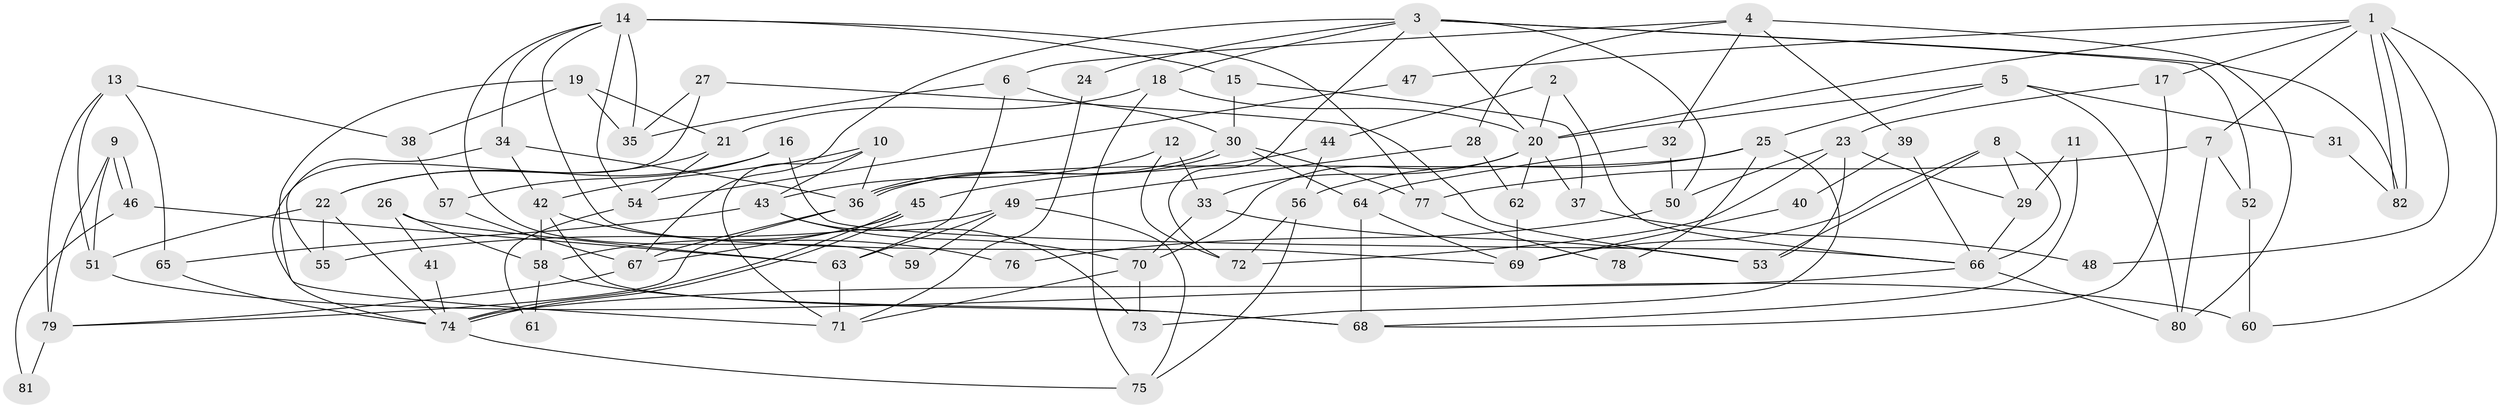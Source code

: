 // Generated by graph-tools (version 1.1) at 2025/14/03/09/25 04:14:59]
// undirected, 82 vertices, 164 edges
graph export_dot {
graph [start="1"]
  node [color=gray90,style=filled];
  1;
  2;
  3;
  4;
  5;
  6;
  7;
  8;
  9;
  10;
  11;
  12;
  13;
  14;
  15;
  16;
  17;
  18;
  19;
  20;
  21;
  22;
  23;
  24;
  25;
  26;
  27;
  28;
  29;
  30;
  31;
  32;
  33;
  34;
  35;
  36;
  37;
  38;
  39;
  40;
  41;
  42;
  43;
  44;
  45;
  46;
  47;
  48;
  49;
  50;
  51;
  52;
  53;
  54;
  55;
  56;
  57;
  58;
  59;
  60;
  61;
  62;
  63;
  64;
  65;
  66;
  67;
  68;
  69;
  70;
  71;
  72;
  73;
  74;
  75;
  76;
  77;
  78;
  79;
  80;
  81;
  82;
  1 -- 20;
  1 -- 82;
  1 -- 82;
  1 -- 7;
  1 -- 17;
  1 -- 47;
  1 -- 48;
  1 -- 60;
  2 -- 66;
  2 -- 20;
  2 -- 44;
  3 -- 52;
  3 -- 50;
  3 -- 18;
  3 -- 20;
  3 -- 24;
  3 -- 67;
  3 -- 72;
  3 -- 82;
  4 -- 80;
  4 -- 6;
  4 -- 28;
  4 -- 32;
  4 -- 39;
  5 -- 25;
  5 -- 20;
  5 -- 31;
  5 -- 80;
  6 -- 63;
  6 -- 35;
  6 -- 30;
  7 -- 80;
  7 -- 52;
  7 -- 77;
  8 -- 66;
  8 -- 69;
  8 -- 29;
  8 -- 53;
  9 -- 46;
  9 -- 46;
  9 -- 79;
  9 -- 51;
  10 -- 43;
  10 -- 36;
  10 -- 42;
  10 -- 71;
  11 -- 68;
  11 -- 29;
  12 -- 43;
  12 -- 72;
  12 -- 33;
  13 -- 65;
  13 -- 79;
  13 -- 38;
  13 -- 51;
  14 -- 77;
  14 -- 35;
  14 -- 15;
  14 -- 34;
  14 -- 54;
  14 -- 59;
  14 -- 69;
  15 -- 30;
  15 -- 37;
  16 -- 66;
  16 -- 22;
  16 -- 57;
  17 -- 68;
  17 -- 23;
  18 -- 20;
  18 -- 21;
  18 -- 75;
  19 -- 38;
  19 -- 71;
  19 -- 21;
  19 -- 35;
  20 -- 33;
  20 -- 37;
  20 -- 62;
  20 -- 70;
  21 -- 22;
  21 -- 54;
  22 -- 51;
  22 -- 55;
  22 -- 74;
  23 -- 72;
  23 -- 29;
  23 -- 50;
  23 -- 53;
  24 -- 71;
  25 -- 56;
  25 -- 36;
  25 -- 73;
  25 -- 78;
  26 -- 63;
  26 -- 58;
  26 -- 41;
  27 -- 53;
  27 -- 74;
  27 -- 35;
  28 -- 62;
  28 -- 49;
  29 -- 66;
  30 -- 36;
  30 -- 36;
  30 -- 64;
  30 -- 77;
  31 -- 82;
  32 -- 64;
  32 -- 50;
  33 -- 53;
  33 -- 70;
  34 -- 55;
  34 -- 36;
  34 -- 42;
  36 -- 67;
  36 -- 79;
  37 -- 48;
  38 -- 57;
  39 -- 66;
  39 -- 40;
  40 -- 69;
  41 -- 74;
  42 -- 58;
  42 -- 68;
  42 -- 76;
  43 -- 73;
  43 -- 70;
  43 -- 65;
  44 -- 45;
  44 -- 56;
  45 -- 67;
  45 -- 74;
  45 -- 74;
  45 -- 58;
  46 -- 63;
  46 -- 81;
  47 -- 54;
  49 -- 75;
  49 -- 55;
  49 -- 59;
  49 -- 63;
  50 -- 76;
  51 -- 60;
  52 -- 60;
  54 -- 61;
  56 -- 75;
  56 -- 72;
  57 -- 67;
  58 -- 61;
  58 -- 68;
  62 -- 69;
  63 -- 71;
  64 -- 68;
  64 -- 69;
  65 -- 74;
  66 -- 74;
  66 -- 80;
  67 -- 79;
  70 -- 71;
  70 -- 73;
  74 -- 75;
  77 -- 78;
  79 -- 81;
}
